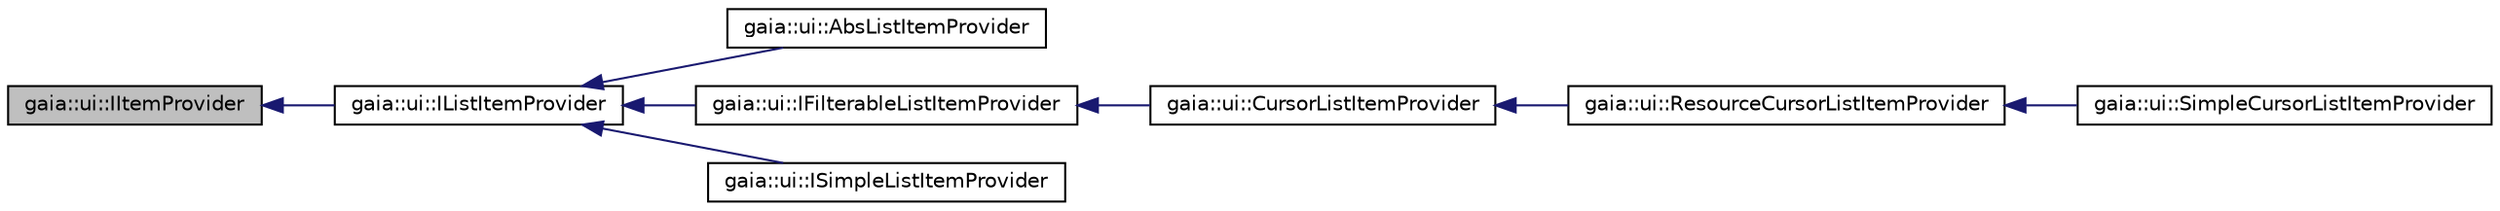 digraph G
{
  edge [fontname="Helvetica",fontsize="10",labelfontname="Helvetica",labelfontsize="10"];
  node [fontname="Helvetica",fontsize="10",shape=record];
  rankdir=LR;
  Node1 [label="gaia::ui::IItemProvider",height=0.2,width=0.4,color="black", fillcolor="grey75", style="filled" fontcolor="black"];
  Node1 -> Node2 [dir=back,color="midnightblue",fontsize="10",style="solid",fontname="Helvetica"];
  Node2 [label="gaia::ui::IListItemProvider",height=0.2,width=0.4,color="black", fillcolor="white", style="filled",URL="$da/d2d/classgaia_1_1ui_1_1_i_list_item_provider.html",tooltip="Extended Adapter that is the bridge between a ListView and the data that backs the list..."];
  Node2 -> Node3 [dir=back,color="midnightblue",fontsize="10",style="solid",fontname="Helvetica"];
  Node3 [label="gaia::ui::AbsListItemProvider",height=0.2,width=0.4,color="black", fillcolor="white", style="filled",URL="$d7/de3/classgaia_1_1ui_1_1_abs_list_item_provider.html",tooltip="An AbsListItemProvider object acts as a bridge between an ListWidget and the underlying data for that..."];
  Node2 -> Node4 [dir=back,color="midnightblue",fontsize="10",style="solid",fontname="Helvetica"];
  Node4 [label="gaia::ui::IFilterableListItemProvider",height=0.2,width=0.4,color="black", fillcolor="white", style="filled",URL="$d3/dad/classgaia_1_1ui_1_1_i_filterable_list_item_provider.html",tooltip="Defines a filterable listitem provider."];
  Node4 -> Node5 [dir=back,color="midnightblue",fontsize="10",style="solid",fontname="Helvetica"];
  Node5 [label="gaia::ui::CursorListItemProvider",height=0.2,width=0.4,color="black", fillcolor="white", style="filled",URL="$dc/dbe/classgaia_1_1ui_1_1_cursor_list_item_provider.html",tooltip="ListItemProvider that exposes data from a Cursor  to a ListWidget  widget."];
  Node5 -> Node6 [dir=back,color="midnightblue",fontsize="10",style="solid",fontname="Helvetica"];
  Node6 [label="gaia::ui::ResourceCursorListItemProvider",height=0.2,width=0.4,color="black", fillcolor="white", style="filled",URL="$dd/d55/classgaia_1_1ui_1_1_resource_cursor_list_item_provider.html",tooltip="An easy ListItemProvider that creates widgets defined in an XML file."];
  Node6 -> Node7 [dir=back,color="midnightblue",fontsize="10",style="solid",fontname="Helvetica"];
  Node7 [label="gaia::ui::SimpleCursorListItemProvider",height=0.2,width=0.4,color="black", fillcolor="white", style="filled",URL="$dd/dc7/classgaia_1_1ui_1_1_simple_cursor_list_item_provider.html",tooltip="An easy adapter to map columns from a cursor to TextWidgets or ImageWidgets defined in an XML file..."];
  Node2 -> Node8 [dir=back,color="midnightblue",fontsize="10",style="solid",fontname="Helvetica"];
  Node8 [label="gaia::ui::ISimpleListItemProvider",height=0.2,width=0.4,color="black", fillcolor="white", style="filled",URL="$d3/d1c/classgaia_1_1ui_1_1_i_simple_list_item_provider.html",tooltip="An easy listitem provider to map static data to widgets defined in an XML file."];
}
